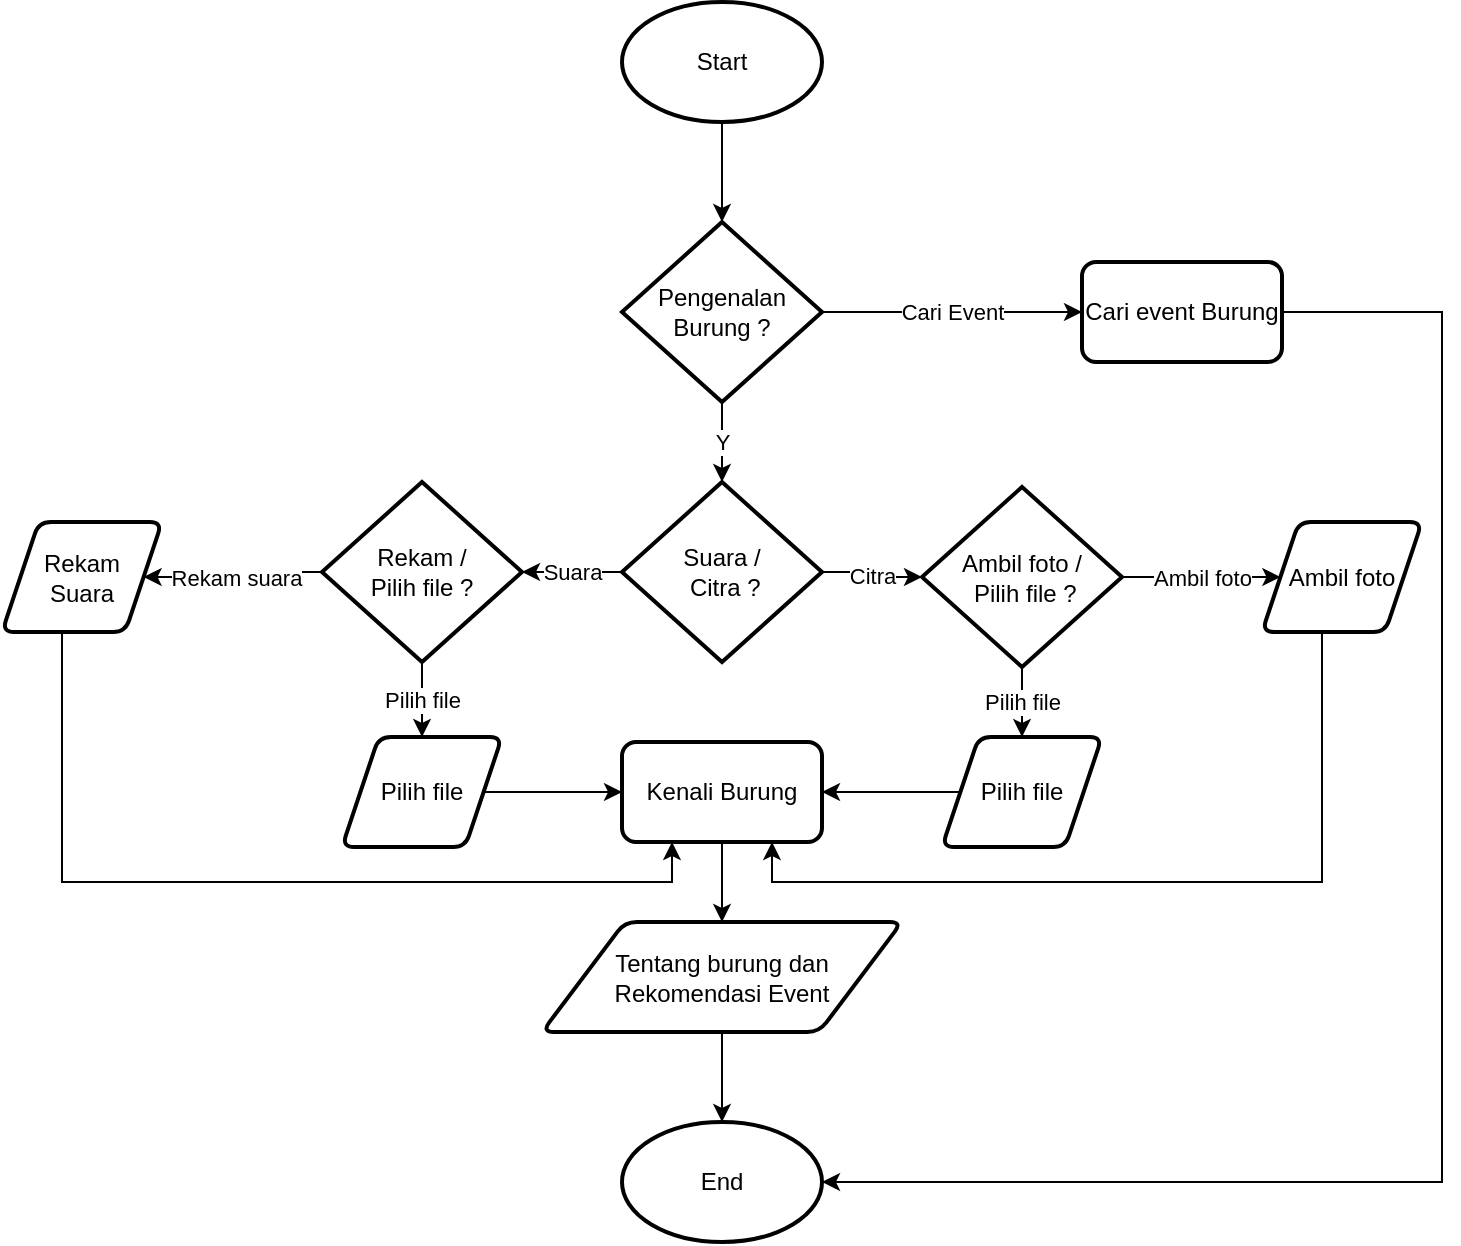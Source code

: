 <mxfile version="20.5.3" type="device"><diagram id="C5RBs43oDa-KdzZeNtuy" name="Page-1"><mxGraphModel dx="1609" dy="1572" grid="1" gridSize="10" guides="1" tooltips="1" connect="1" arrows="1" fold="1" page="1" pageScale="1" pageWidth="827" pageHeight="1169" math="0" shadow="0"><root><mxCell id="WIyWlLk6GJQsqaUBKTNV-0"/><mxCell id="WIyWlLk6GJQsqaUBKTNV-1" parent="WIyWlLk6GJQsqaUBKTNV-0"/><mxCell id="O6RXC8QrajVbRJw5cJMC-10" value="" style="edgeStyle=orthogonalEdgeStyle;rounded=0;orthogonalLoop=1;jettySize=auto;html=1;" edge="1" parent="WIyWlLk6GJQsqaUBKTNV-1" source="O6RXC8QrajVbRJw5cJMC-1" target="O6RXC8QrajVbRJw5cJMC-2"><mxGeometry relative="1" as="geometry"/></mxCell><mxCell id="O6RXC8QrajVbRJw5cJMC-1" value="Start" style="strokeWidth=2;html=1;shape=mxgraph.flowchart.start_1;whiteSpace=wrap;" vertex="1" parent="WIyWlLk6GJQsqaUBKTNV-1"><mxGeometry x="170" y="-140" width="100" height="60" as="geometry"/></mxCell><mxCell id="O6RXC8QrajVbRJw5cJMC-11" value="Y" style="edgeStyle=orthogonalEdgeStyle;rounded=0;orthogonalLoop=1;jettySize=auto;html=1;" edge="1" parent="WIyWlLk6GJQsqaUBKTNV-1" source="O6RXC8QrajVbRJw5cJMC-2" target="O6RXC8QrajVbRJw5cJMC-3"><mxGeometry relative="1" as="geometry"/></mxCell><mxCell id="O6RXC8QrajVbRJw5cJMC-12" value="Cari Event" style="edgeStyle=orthogonalEdgeStyle;rounded=0;orthogonalLoop=1;jettySize=auto;html=1;" edge="1" parent="WIyWlLk6GJQsqaUBKTNV-1" source="O6RXC8QrajVbRJw5cJMC-2" target="O6RXC8QrajVbRJw5cJMC-4"><mxGeometry relative="1" as="geometry"/></mxCell><mxCell id="O6RXC8QrajVbRJw5cJMC-2" value="Pengenalan Burung ?" style="strokeWidth=2;html=1;shape=mxgraph.flowchart.decision;whiteSpace=wrap;" vertex="1" parent="WIyWlLk6GJQsqaUBKTNV-1"><mxGeometry x="170" y="-30" width="100" height="90" as="geometry"/></mxCell><mxCell id="O6RXC8QrajVbRJw5cJMC-13" value="Suara" style="edgeStyle=orthogonalEdgeStyle;rounded=0;orthogonalLoop=1;jettySize=auto;html=1;" edge="1" parent="WIyWlLk6GJQsqaUBKTNV-1" source="O6RXC8QrajVbRJw5cJMC-3" target="O6RXC8QrajVbRJw5cJMC-7"><mxGeometry relative="1" as="geometry"><Array as="points"><mxPoint x="130" y="145"/><mxPoint x="130" y="145"/></Array></mxGeometry></mxCell><mxCell id="O6RXC8QrajVbRJw5cJMC-14" value="Citra" style="edgeStyle=orthogonalEdgeStyle;rounded=0;orthogonalLoop=1;jettySize=auto;html=1;" edge="1" parent="WIyWlLk6GJQsqaUBKTNV-1" source="O6RXC8QrajVbRJw5cJMC-3" target="O6RXC8QrajVbRJw5cJMC-6"><mxGeometry relative="1" as="geometry"/></mxCell><mxCell id="O6RXC8QrajVbRJw5cJMC-3" value="Suara /&lt;br&gt;&amp;nbsp;Citra ?" style="strokeWidth=2;html=1;shape=mxgraph.flowchart.decision;whiteSpace=wrap;" vertex="1" parent="WIyWlLk6GJQsqaUBKTNV-1"><mxGeometry x="170" y="100" width="100" height="90" as="geometry"/></mxCell><mxCell id="O6RXC8QrajVbRJw5cJMC-42" style="edgeStyle=orthogonalEdgeStyle;rounded=0;orthogonalLoop=1;jettySize=auto;html=1;entryX=1;entryY=0.5;entryDx=0;entryDy=0;entryPerimeter=0;" edge="1" parent="WIyWlLk6GJQsqaUBKTNV-1" source="O6RXC8QrajVbRJw5cJMC-4" target="O6RXC8QrajVbRJw5cJMC-9"><mxGeometry relative="1" as="geometry"><Array as="points"><mxPoint x="580" y="15"/><mxPoint x="580" y="450"/></Array></mxGeometry></mxCell><mxCell id="O6RXC8QrajVbRJw5cJMC-4" value="Cari event Burung" style="rounded=1;whiteSpace=wrap;html=1;absoluteArcSize=1;arcSize=14;strokeWidth=2;" vertex="1" parent="WIyWlLk6GJQsqaUBKTNV-1"><mxGeometry x="400" y="-10" width="100" height="50" as="geometry"/></mxCell><mxCell id="O6RXC8QrajVbRJw5cJMC-32" value="Ambil foto" style="edgeStyle=orthogonalEdgeStyle;rounded=0;orthogonalLoop=1;jettySize=auto;html=1;" edge="1" parent="WIyWlLk6GJQsqaUBKTNV-1" source="O6RXC8QrajVbRJw5cJMC-6" target="O6RXC8QrajVbRJw5cJMC-30"><mxGeometry relative="1" as="geometry"/></mxCell><mxCell id="O6RXC8QrajVbRJw5cJMC-37" value="Pilih file" style="edgeStyle=orthogonalEdgeStyle;rounded=0;orthogonalLoop=1;jettySize=auto;html=1;" edge="1" parent="WIyWlLk6GJQsqaUBKTNV-1" source="O6RXC8QrajVbRJw5cJMC-6" target="O6RXC8QrajVbRJw5cJMC-33"><mxGeometry relative="1" as="geometry"/></mxCell><mxCell id="O6RXC8QrajVbRJw5cJMC-6" value="Ambil foto /&lt;br&gt;&amp;nbsp;Pilih file ?" style="strokeWidth=2;html=1;shape=mxgraph.flowchart.decision;whiteSpace=wrap;" vertex="1" parent="WIyWlLk6GJQsqaUBKTNV-1"><mxGeometry x="320" y="102.5" width="100" height="90" as="geometry"/></mxCell><mxCell id="O6RXC8QrajVbRJw5cJMC-26" value="Rekam suara" style="edgeStyle=orthogonalEdgeStyle;rounded=0;orthogonalLoop=1;jettySize=auto;html=1;" edge="1" parent="WIyWlLk6GJQsqaUBKTNV-1" source="O6RXC8QrajVbRJw5cJMC-7" target="O6RXC8QrajVbRJw5cJMC-25"><mxGeometry relative="1" as="geometry"/></mxCell><mxCell id="O6RXC8QrajVbRJw5cJMC-28" value="Pilih file" style="edgeStyle=orthogonalEdgeStyle;rounded=0;orthogonalLoop=1;jettySize=auto;html=1;" edge="1" parent="WIyWlLk6GJQsqaUBKTNV-1" source="O6RXC8QrajVbRJw5cJMC-7" target="O6RXC8QrajVbRJw5cJMC-27"><mxGeometry relative="1" as="geometry"/></mxCell><mxCell id="O6RXC8QrajVbRJw5cJMC-7" value="Rekam / &lt;br&gt;Pilih file ?" style="strokeWidth=2;html=1;shape=mxgraph.flowchart.decision;whiteSpace=wrap;" vertex="1" parent="WIyWlLk6GJQsqaUBKTNV-1"><mxGeometry x="20" y="100" width="100" height="90" as="geometry"/></mxCell><mxCell id="O6RXC8QrajVbRJw5cJMC-40" value="" style="edgeStyle=orthogonalEdgeStyle;rounded=0;orthogonalLoop=1;jettySize=auto;html=1;" edge="1" parent="WIyWlLk6GJQsqaUBKTNV-1" source="O6RXC8QrajVbRJw5cJMC-8" target="O6RXC8QrajVbRJw5cJMC-39"><mxGeometry relative="1" as="geometry"/></mxCell><mxCell id="O6RXC8QrajVbRJw5cJMC-8" value="Kenali Burung" style="rounded=1;whiteSpace=wrap;html=1;absoluteArcSize=1;arcSize=14;strokeWidth=2;" vertex="1" parent="WIyWlLk6GJQsqaUBKTNV-1"><mxGeometry x="170" y="230" width="100" height="50" as="geometry"/></mxCell><mxCell id="O6RXC8QrajVbRJw5cJMC-9" value="End" style="strokeWidth=2;html=1;shape=mxgraph.flowchart.start_1;whiteSpace=wrap;" vertex="1" parent="WIyWlLk6GJQsqaUBKTNV-1"><mxGeometry x="170" y="420" width="100" height="60" as="geometry"/></mxCell><mxCell id="O6RXC8QrajVbRJw5cJMC-43" style="edgeStyle=orthogonalEdgeStyle;rounded=0;orthogonalLoop=1;jettySize=auto;html=1;entryX=0.25;entryY=1;entryDx=0;entryDy=0;" edge="1" parent="WIyWlLk6GJQsqaUBKTNV-1" source="O6RXC8QrajVbRJw5cJMC-25" target="O6RXC8QrajVbRJw5cJMC-8"><mxGeometry relative="1" as="geometry"><Array as="points"><mxPoint x="-110" y="300"/><mxPoint x="195" y="300"/></Array></mxGeometry></mxCell><mxCell id="O6RXC8QrajVbRJw5cJMC-25" value="Rekam &lt;br&gt;Suara" style="shape=parallelogram;html=1;strokeWidth=2;perimeter=parallelogramPerimeter;whiteSpace=wrap;rounded=1;arcSize=12;size=0.23;" vertex="1" parent="WIyWlLk6GJQsqaUBKTNV-1"><mxGeometry x="-140" y="120" width="80" height="55" as="geometry"/></mxCell><mxCell id="O6RXC8QrajVbRJw5cJMC-29" value="" style="edgeStyle=orthogonalEdgeStyle;rounded=0;orthogonalLoop=1;jettySize=auto;html=1;" edge="1" parent="WIyWlLk6GJQsqaUBKTNV-1" source="O6RXC8QrajVbRJw5cJMC-27" target="O6RXC8QrajVbRJw5cJMC-8"><mxGeometry relative="1" as="geometry"/></mxCell><mxCell id="O6RXC8QrajVbRJw5cJMC-27" value="Pilih file" style="shape=parallelogram;html=1;strokeWidth=2;perimeter=parallelogramPerimeter;whiteSpace=wrap;rounded=1;arcSize=12;size=0.23;" vertex="1" parent="WIyWlLk6GJQsqaUBKTNV-1"><mxGeometry x="30" y="227.5" width="80" height="55" as="geometry"/></mxCell><mxCell id="O6RXC8QrajVbRJw5cJMC-44" style="edgeStyle=orthogonalEdgeStyle;rounded=0;orthogonalLoop=1;jettySize=auto;html=1;entryX=0.75;entryY=1;entryDx=0;entryDy=0;" edge="1" parent="WIyWlLk6GJQsqaUBKTNV-1" source="O6RXC8QrajVbRJw5cJMC-30" target="O6RXC8QrajVbRJw5cJMC-8"><mxGeometry relative="1" as="geometry"><Array as="points"><mxPoint x="520" y="300"/><mxPoint x="245" y="300"/></Array></mxGeometry></mxCell><mxCell id="O6RXC8QrajVbRJw5cJMC-30" value="Ambil foto" style="shape=parallelogram;html=1;strokeWidth=2;perimeter=parallelogramPerimeter;whiteSpace=wrap;rounded=1;arcSize=12;size=0.23;" vertex="1" parent="WIyWlLk6GJQsqaUBKTNV-1"><mxGeometry x="490" y="120" width="80" height="55" as="geometry"/></mxCell><mxCell id="O6RXC8QrajVbRJw5cJMC-38" value="" style="edgeStyle=orthogonalEdgeStyle;rounded=0;orthogonalLoop=1;jettySize=auto;html=1;" edge="1" parent="WIyWlLk6GJQsqaUBKTNV-1" source="O6RXC8QrajVbRJw5cJMC-33" target="O6RXC8QrajVbRJw5cJMC-8"><mxGeometry relative="1" as="geometry"/></mxCell><mxCell id="O6RXC8QrajVbRJw5cJMC-33" value="Pilih file" style="shape=parallelogram;html=1;strokeWidth=2;perimeter=parallelogramPerimeter;whiteSpace=wrap;rounded=1;arcSize=12;size=0.23;" vertex="1" parent="WIyWlLk6GJQsqaUBKTNV-1"><mxGeometry x="330" y="227.5" width="80" height="55" as="geometry"/></mxCell><mxCell id="O6RXC8QrajVbRJw5cJMC-41" value="" style="edgeStyle=orthogonalEdgeStyle;rounded=0;orthogonalLoop=1;jettySize=auto;html=1;" edge="1" parent="WIyWlLk6GJQsqaUBKTNV-1" source="O6RXC8QrajVbRJw5cJMC-39" target="O6RXC8QrajVbRJw5cJMC-9"><mxGeometry relative="1" as="geometry"/></mxCell><mxCell id="O6RXC8QrajVbRJw5cJMC-39" value="Tentang burung dan Rekomendasi Event" style="shape=parallelogram;html=1;strokeWidth=2;perimeter=parallelogramPerimeter;whiteSpace=wrap;rounded=1;arcSize=12;size=0.23;" vertex="1" parent="WIyWlLk6GJQsqaUBKTNV-1"><mxGeometry x="130" y="320" width="180" height="55" as="geometry"/></mxCell></root></mxGraphModel></diagram></mxfile>